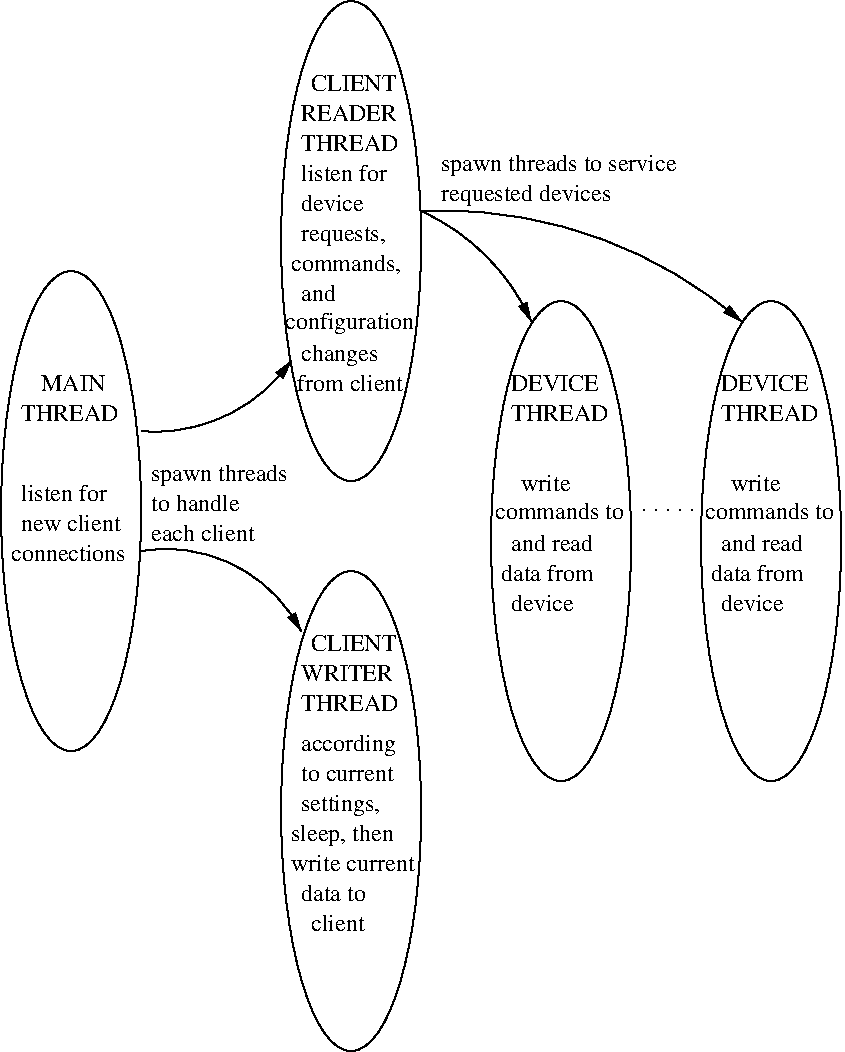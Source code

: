 #FIG 3.2
Landscape
Center
Inches
Letter  
100.00
Single
-2
1200 2
5 1 0 1 0 7 0 0 -1 0.000 0 0 1 0 2137.500 5324.000 1950 4199 2925 4499 3150 4799
	1 1 1.00 60.00 120.00
5 1 0 1 0 7 0 0 -1 0.000 0 0 0 1 2053.125 2052.125 3075 2774 2775 3074 1950 3299
	1 1 1.00 60.00 120.00
5 1 0 1 0 7 0 0 -1 0.000 0 0 1 0 3375.000 3149.000 4050 1649 4575 2024 4875 2474
	1 1 1.00 60.00 120.00
5 1 0 1 0 7 0 0 -1 0.000 0 0 1 0 4212.743 5078.976 4050 1649 5625 1949 6450 2474
	1 1 1.00 60.00 120.00
6 4575 2250 5625 5925
1 1 0 1 0 7 0 0 -1 0.000 1 0.0000 5100 4124 525 1800 5100 4124 5625 5924
4 0 0 0 0 0 12 0.0000 4 135 750 4725 3224 THREAD\001
4 0 0 0 0 0 12 0.0000 4 135 690 4725 2999 DEVICE\001
4 0 0 0 0 0 12 0.0000 4 135 645 4725 4200 and read\001
4 0 0 0 0 0 12 0.0000 4 135 495 4725 4650 device\001
4 0 0 0 0 0 12 0.0000 4 135 720 4650 4425 data from\001
4 0 0 0 0 0 12 0.0000 4 135 390 4800 3750 write\001
4 0 0 0 0 0 12 0.0000 4 135 1005 4605 3960 commands to\001
-6
6 6150 2250 7200 5925
1 1 0 1 0 7 0 0 -1 0.000 1 0.0000 6675 4124 525 1800 6675 4124 7200 5924
4 0 0 0 0 0 12 0.0000 4 135 750 6300 3224 THREAD\001
4 0 0 0 0 0 12 0.0000 4 135 690 6300 2999 DEVICE\001
4 0 0 0 0 0 12 0.0000 4 135 645 6300 4200 and read\001
4 0 0 0 0 0 12 0.0000 4 135 495 6300 4650 device\001
4 0 0 0 0 0 12 0.0000 4 135 720 6225 4425 data from\001
4 0 0 0 0 0 12 0.0000 4 135 390 6375 3750 write\001
4 0 0 0 0 0 12 0.0000 4 135 1005 6180 3960 commands to\001
-6
1 1 0 1 0 7 0 0 -1 0.000 1 0.0000 1425 3899 525 1800 1425 3899 1950 5699
1 1 0 1 0 7 0 0 -1 0.000 1 0.0000 3525 1874 525 1800 3525 1874 4050 3674
1 1 0 1 0 7 0 0 -1 0.000 1 0.0000 3525 6149 525 1800 3525 6149 4050 7949
4 0 0 0 0 0 12 0.0000 4 135 495 1200 2999 MAIN\001
4 0 0 0 0 0 12 0.0000 4 135 750 1050 3224 THREAD\001
4 0 0 0 0 0 12 0.0000 4 135 675 1050 3824 listen for\001
4 0 0 0 0 0 12 0.0000 4 135 780 1050 4049 new client\001
4 0 0 0 0 0 12 0.0000 4 135 915 975 4274 connections\001
4 0 0 0 0 0 12 0.0000 4 135 750 3150 1199 THREAD\001
4 0 0 0 0 0 12 0.0000 4 135 750 3150 974 READER\001
4 0 0 0 0 0 12 0.0000 4 135 645 3225 749 CLIENT\001
4 0 0 0 0 0 12 0.0000 4 135 645 3225 4949 CLIENT\001
4 0 0 0 0 0 12 0.0000 4 135 705 3150 5174 WRITER\001
4 0 0 0 0 0 12 0.0000 4 135 750 3150 5399 THREAD\001
4 0 0 0 0 0 12 0.0000 4 180 735 3150 5699 according\001
4 0 0 0 0 0 12 0.0000 4 105 735 3150 5924 to current\001
4 0 0 0 0 0 12 0.0000 4 180 660 3150 6149 settings,\001
4 0 0 0 0 0 12 0.0000 4 180 825 3075 6374 sleep, then\001
4 0 0 0 0 0 12 0.0000 4 135 525 3150 6824 data to\001
4 0 0 0 0 0 12 0.0000 4 135 420 3225 7049 client\001
4 0 0 0 0 0 12 0.0000 4 135 975 3075 6599 write current\001
4 0 0 0 0 0 12 0.0000 4 180 1110 2025 3674 spawn threads\001
4 0 0 0 0 0 12 0.0000 4 135 690 2025 3899 to handle\001
4 0 0 0 0 0 12 0.0000 4 135 675 3150 1424 listen for\001
4 0 0 0 0 0 12 0.0000 4 135 495 3150 1649 device\001
4 0 0 0 0 0 12 0.0000 4 150 705 3150 1874 requests,\001
4 0 0 0 0 0 12 0.0000 4 165 855 3075 2099 commands,\001
4 0 0 0 0 0 12 0.0000 4 135 270 3150 2324 and\001
4 0 0 0 0 0 12 0.0000 4 180 630 3150 2774 changes\001
4 0 0 0 0 0 12 0.0000 4 180 990 3030 2534 configuration\001
4 0 0 0 0 0 12 0.0000 4 135 810 3120 2999 from client\001
4 0 0 0 0 0 12 0.0000 4 180 1905 4200 1349 spawn threads to service\001
4 0 0 0 0 0 12 0.0000 4 180 1380 4200 1574 requested devices\001
4 0 0 0 0 0 12 0.0000 4 15 405 5700 3899 . . . . .\001
4 0 0 0 0 0 12 0.0000 4 135 825 2025 4124 each client\001
